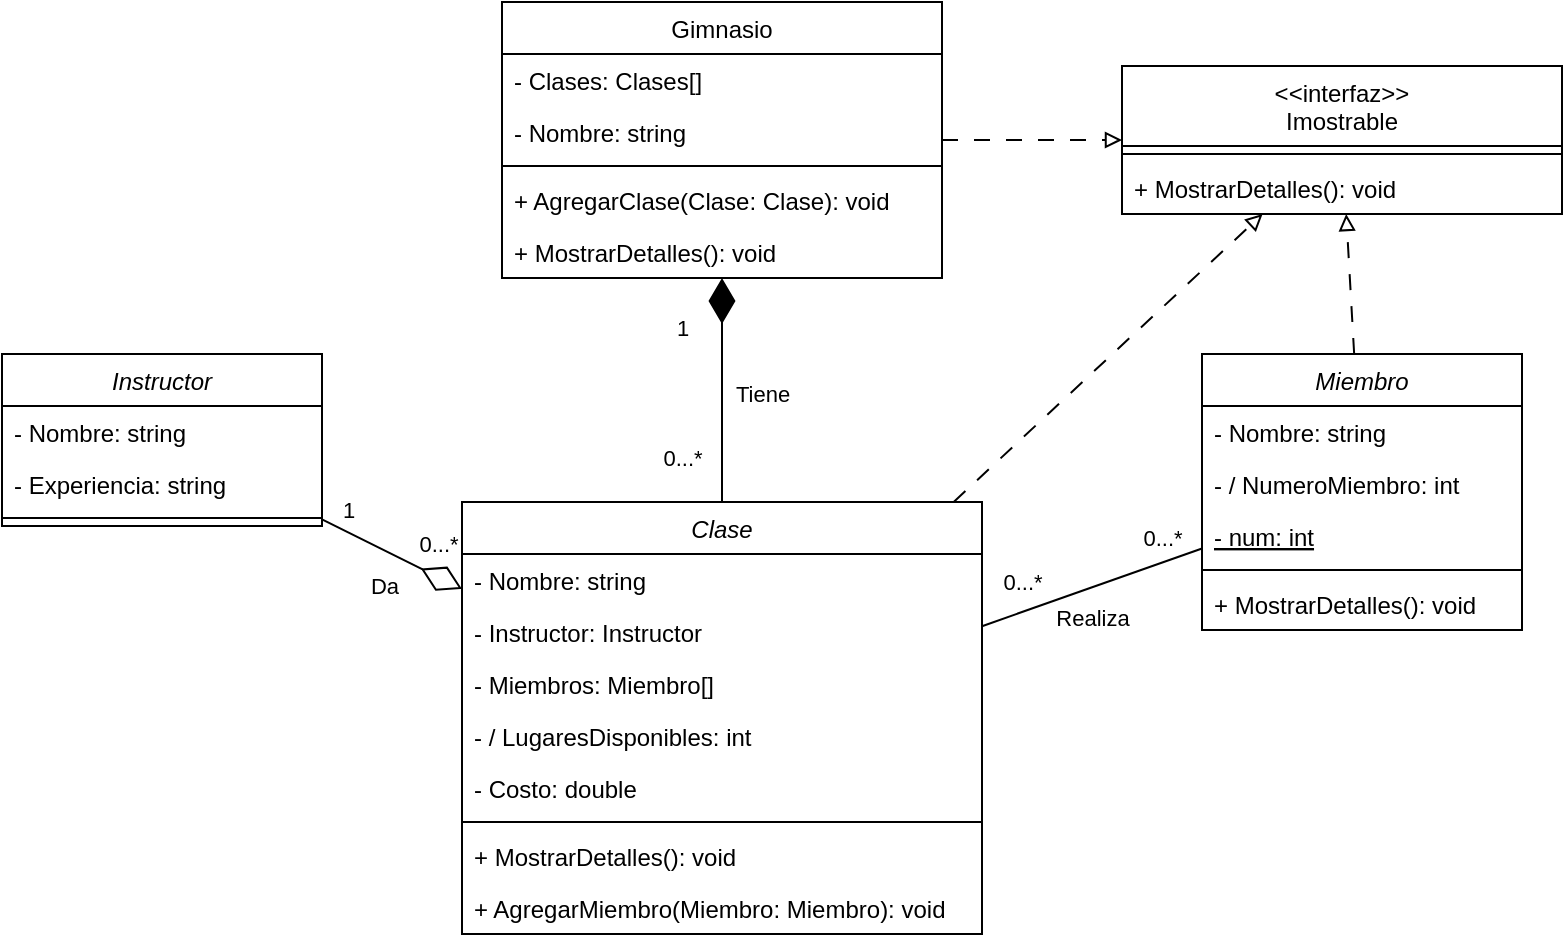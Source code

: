 <mxfile version="24.7.13">
  <diagram id="C5RBs43oDa-KdzZeNtuy" name="Page-1">
    <mxGraphModel dx="905" dy="468" grid="1" gridSize="10" guides="1" tooltips="1" connect="1" arrows="1" fold="1" page="1" pageScale="1" pageWidth="827" pageHeight="1169" math="0" shadow="0">
      <root>
        <mxCell id="WIyWlLk6GJQsqaUBKTNV-0" />
        <mxCell id="WIyWlLk6GJQsqaUBKTNV-1" parent="WIyWlLk6GJQsqaUBKTNV-0" />
        <mxCell id="zkfFHV4jXpPFQw0GAbJ--0" value="Clase" style="swimlane;fontStyle=2;align=center;verticalAlign=top;childLayout=stackLayout;horizontal=1;startSize=26;horizontalStack=0;resizeParent=1;resizeLast=0;collapsible=1;marginBottom=0;rounded=0;shadow=0;strokeWidth=1;" parent="WIyWlLk6GJQsqaUBKTNV-1" vertex="1">
          <mxGeometry x="250" y="360" width="260" height="216" as="geometry">
            <mxRectangle x="230" y="140" width="160" height="26" as="alternateBounds" />
          </mxGeometry>
        </mxCell>
        <mxCell id="zkfFHV4jXpPFQw0GAbJ--3" value="- Nombre: string" style="text;align=left;verticalAlign=top;spacingLeft=4;spacingRight=4;overflow=hidden;rotatable=0;points=[[0,0.5],[1,0.5]];portConstraint=eastwest;rounded=0;shadow=0;html=0;" parent="zkfFHV4jXpPFQw0GAbJ--0" vertex="1">
          <mxGeometry y="26" width="260" height="26" as="geometry" />
        </mxCell>
        <mxCell id="BxFDhUoJQ7JgTjfBiWyS-39" value="- Instructor: Instructor" style="text;align=left;verticalAlign=top;spacingLeft=4;spacingRight=4;overflow=hidden;rotatable=0;points=[[0,0.5],[1,0.5]];portConstraint=eastwest;rounded=0;shadow=0;html=0;" vertex="1" parent="zkfFHV4jXpPFQw0GAbJ--0">
          <mxGeometry y="52" width="260" height="26" as="geometry" />
        </mxCell>
        <mxCell id="BxFDhUoJQ7JgTjfBiWyS-36" value="- Miembros: Miembro[]" style="text;align=left;verticalAlign=top;spacingLeft=4;spacingRight=4;overflow=hidden;rotatable=0;points=[[0,0.5],[1,0.5]];portConstraint=eastwest;rounded=0;shadow=0;html=0;" vertex="1" parent="zkfFHV4jXpPFQw0GAbJ--0">
          <mxGeometry y="78" width="260" height="26" as="geometry" />
        </mxCell>
        <mxCell id="BxFDhUoJQ7JgTjfBiWyS-29" value="- / LugaresDisponibles: int" style="text;align=left;verticalAlign=top;spacingLeft=4;spacingRight=4;overflow=hidden;rotatable=0;points=[[0,0.5],[1,0.5]];portConstraint=eastwest;rounded=0;shadow=0;html=0;" vertex="1" parent="zkfFHV4jXpPFQw0GAbJ--0">
          <mxGeometry y="104" width="260" height="26" as="geometry" />
        </mxCell>
        <mxCell id="BxFDhUoJQ7JgTjfBiWyS-30" value="- Costo: double" style="text;align=left;verticalAlign=top;spacingLeft=4;spacingRight=4;overflow=hidden;rotatable=0;points=[[0,0.5],[1,0.5]];portConstraint=eastwest;rounded=0;shadow=0;html=0;" vertex="1" parent="zkfFHV4jXpPFQw0GAbJ--0">
          <mxGeometry y="130" width="260" height="26" as="geometry" />
        </mxCell>
        <mxCell id="zkfFHV4jXpPFQw0GAbJ--4" value="" style="line;html=1;strokeWidth=1;align=left;verticalAlign=middle;spacingTop=-1;spacingLeft=3;spacingRight=3;rotatable=0;labelPosition=right;points=[];portConstraint=eastwest;" parent="zkfFHV4jXpPFQw0GAbJ--0" vertex="1">
          <mxGeometry y="156" width="260" height="8" as="geometry" />
        </mxCell>
        <mxCell id="zkfFHV4jXpPFQw0GAbJ--5" value="+ MostrarDetalles(): void " style="text;align=left;verticalAlign=top;spacingLeft=4;spacingRight=4;overflow=hidden;rotatable=0;points=[[0,0.5],[1,0.5]];portConstraint=eastwest;" parent="zkfFHV4jXpPFQw0GAbJ--0" vertex="1">
          <mxGeometry y="164" width="260" height="26" as="geometry" />
        </mxCell>
        <mxCell id="BxFDhUoJQ7JgTjfBiWyS-37" value="+ AgregarMiembro(Miembro: Miembro): void" style="text;align=left;verticalAlign=top;spacingLeft=4;spacingRight=4;overflow=hidden;rotatable=0;points=[[0,0.5],[1,0.5]];portConstraint=eastwest;" vertex="1" parent="zkfFHV4jXpPFQw0GAbJ--0">
          <mxGeometry y="190" width="260" height="26" as="geometry" />
        </mxCell>
        <mxCell id="zkfFHV4jXpPFQw0GAbJ--17" value="Gimnasio" style="swimlane;fontStyle=0;align=center;verticalAlign=top;childLayout=stackLayout;horizontal=1;startSize=26;horizontalStack=0;resizeParent=1;resizeLast=0;collapsible=1;marginBottom=0;rounded=0;shadow=0;strokeWidth=1;" parent="WIyWlLk6GJQsqaUBKTNV-1" vertex="1">
          <mxGeometry x="270" y="110" width="220" height="138" as="geometry">
            <mxRectangle x="550" y="140" width="160" height="26" as="alternateBounds" />
          </mxGeometry>
        </mxCell>
        <mxCell id="zkfFHV4jXpPFQw0GAbJ--20" value="- Clases: Clases[]" style="text;align=left;verticalAlign=top;spacingLeft=4;spacingRight=4;overflow=hidden;rotatable=0;points=[[0,0.5],[1,0.5]];portConstraint=eastwest;rounded=0;shadow=0;html=0;" parent="zkfFHV4jXpPFQw0GAbJ--17" vertex="1">
          <mxGeometry y="26" width="220" height="26" as="geometry" />
        </mxCell>
        <mxCell id="BxFDhUoJQ7JgTjfBiWyS-33" value="- Nombre: string" style="text;align=left;verticalAlign=top;spacingLeft=4;spacingRight=4;overflow=hidden;rotatable=0;points=[[0,0.5],[1,0.5]];portConstraint=eastwest;rounded=0;shadow=0;html=0;" vertex="1" parent="zkfFHV4jXpPFQw0GAbJ--17">
          <mxGeometry y="52" width="220" height="26" as="geometry" />
        </mxCell>
        <mxCell id="zkfFHV4jXpPFQw0GAbJ--23" value="" style="line;html=1;strokeWidth=1;align=left;verticalAlign=middle;spacingTop=-1;spacingLeft=3;spacingRight=3;rotatable=0;labelPosition=right;points=[];portConstraint=eastwest;" parent="zkfFHV4jXpPFQw0GAbJ--17" vertex="1">
          <mxGeometry y="78" width="220" height="8" as="geometry" />
        </mxCell>
        <mxCell id="zkfFHV4jXpPFQw0GAbJ--24" value="+ AgregarClase(Clase: Clase): void" style="text;align=left;verticalAlign=top;spacingLeft=4;spacingRight=4;overflow=hidden;rotatable=0;points=[[0,0.5],[1,0.5]];portConstraint=eastwest;" parent="zkfFHV4jXpPFQw0GAbJ--17" vertex="1">
          <mxGeometry y="86" width="220" height="26" as="geometry" />
        </mxCell>
        <mxCell id="BxFDhUoJQ7JgTjfBiWyS-34" value="+ MostrarDetalles(): void" style="text;align=left;verticalAlign=top;spacingLeft=4;spacingRight=4;overflow=hidden;rotatable=0;points=[[0,0.5],[1,0.5]];portConstraint=eastwest;" vertex="1" parent="zkfFHV4jXpPFQw0GAbJ--17">
          <mxGeometry y="112" width="220" height="26" as="geometry" />
        </mxCell>
        <mxCell id="BxFDhUoJQ7JgTjfBiWyS-0" value="Miembro" style="swimlane;fontStyle=2;align=center;verticalAlign=top;childLayout=stackLayout;horizontal=1;startSize=26;horizontalStack=0;resizeParent=1;resizeLast=0;collapsible=1;marginBottom=0;rounded=0;shadow=0;strokeWidth=1;" vertex="1" parent="WIyWlLk6GJQsqaUBKTNV-1">
          <mxGeometry x="620" y="286" width="160" height="138" as="geometry">
            <mxRectangle x="230" y="140" width="160" height="26" as="alternateBounds" />
          </mxGeometry>
        </mxCell>
        <mxCell id="BxFDhUoJQ7JgTjfBiWyS-24" value="- Nombre: string" style="text;align=left;verticalAlign=top;spacingLeft=4;spacingRight=4;overflow=hidden;rotatable=0;points=[[0,0.5],[1,0.5]];portConstraint=eastwest;rounded=0;shadow=0;html=0;" vertex="1" parent="BxFDhUoJQ7JgTjfBiWyS-0">
          <mxGeometry y="26" width="160" height="26" as="geometry" />
        </mxCell>
        <mxCell id="BxFDhUoJQ7JgTjfBiWyS-25" value="- / NumeroMiembro: int" style="text;align=left;verticalAlign=top;spacingLeft=4;spacingRight=4;overflow=hidden;rotatable=0;points=[[0,0.5],[1,0.5]];portConstraint=eastwest;rounded=0;shadow=0;html=0;" vertex="1" parent="BxFDhUoJQ7JgTjfBiWyS-0">
          <mxGeometry y="52" width="160" height="26" as="geometry" />
        </mxCell>
        <mxCell id="BxFDhUoJQ7JgTjfBiWyS-40" value="- num: int" style="text;align=left;verticalAlign=top;spacingLeft=4;spacingRight=4;overflow=hidden;rotatable=0;points=[[0,0.5],[1,0.5]];portConstraint=eastwest;rounded=0;shadow=0;html=0;fontStyle=4" vertex="1" parent="BxFDhUoJQ7JgTjfBiWyS-0">
          <mxGeometry y="78" width="160" height="26" as="geometry" />
        </mxCell>
        <mxCell id="BxFDhUoJQ7JgTjfBiWyS-4" value="" style="line;html=1;strokeWidth=1;align=left;verticalAlign=middle;spacingTop=-1;spacingLeft=3;spacingRight=3;rotatable=0;labelPosition=right;points=[];portConstraint=eastwest;" vertex="1" parent="BxFDhUoJQ7JgTjfBiWyS-0">
          <mxGeometry y="104" width="160" height="8" as="geometry" />
        </mxCell>
        <mxCell id="BxFDhUoJQ7JgTjfBiWyS-35" value="+ MostrarDetalles(): void" style="text;align=left;verticalAlign=top;spacingLeft=4;spacingRight=4;overflow=hidden;rotatable=0;points=[[0,0.5],[1,0.5]];portConstraint=eastwest;rounded=0;shadow=0;html=0;" vertex="1" parent="BxFDhUoJQ7JgTjfBiWyS-0">
          <mxGeometry y="112" width="160" height="26" as="geometry" />
        </mxCell>
        <mxCell id="BxFDhUoJQ7JgTjfBiWyS-6" value="Instructor" style="swimlane;fontStyle=2;align=center;verticalAlign=top;childLayout=stackLayout;horizontal=1;startSize=26;horizontalStack=0;resizeParent=1;resizeLast=0;collapsible=1;marginBottom=0;rounded=0;shadow=0;strokeWidth=1;" vertex="1" parent="WIyWlLk6GJQsqaUBKTNV-1">
          <mxGeometry x="20" y="286" width="160" height="86" as="geometry">
            <mxRectangle x="230" y="140" width="160" height="26" as="alternateBounds" />
          </mxGeometry>
        </mxCell>
        <mxCell id="zkfFHV4jXpPFQw0GAbJ--1" value="- Nombre: string" style="text;align=left;verticalAlign=top;spacingLeft=4;spacingRight=4;overflow=hidden;rotatable=0;points=[[0,0.5],[1,0.5]];portConstraint=eastwest;" parent="BxFDhUoJQ7JgTjfBiWyS-6" vertex="1">
          <mxGeometry y="26" width="160" height="26" as="geometry" />
        </mxCell>
        <mxCell id="BxFDhUoJQ7JgTjfBiWyS-26" value="- Experiencia: string" style="text;align=left;verticalAlign=top;spacingLeft=4;spacingRight=4;overflow=hidden;rotatable=0;points=[[0,0.5],[1,0.5]];portConstraint=eastwest;" vertex="1" parent="BxFDhUoJQ7JgTjfBiWyS-6">
          <mxGeometry y="52" width="160" height="26" as="geometry" />
        </mxCell>
        <mxCell id="BxFDhUoJQ7JgTjfBiWyS-10" value="" style="line;html=1;strokeWidth=1;align=left;verticalAlign=middle;spacingTop=-1;spacingLeft=3;spacingRight=3;rotatable=0;labelPosition=right;points=[];portConstraint=eastwest;" vertex="1" parent="BxFDhUoJQ7JgTjfBiWyS-6">
          <mxGeometry y="78" width="160" height="8" as="geometry" />
        </mxCell>
        <mxCell id="BxFDhUoJQ7JgTjfBiWyS-12" value="" style="endArrow=none;html=1;rounded=0;" edge="1" parent="WIyWlLk6GJQsqaUBKTNV-1" source="zkfFHV4jXpPFQw0GAbJ--0" target="BxFDhUoJQ7JgTjfBiWyS-0">
          <mxGeometry width="50" height="50" relative="1" as="geometry">
            <mxPoint x="540" y="350" as="sourcePoint" />
            <mxPoint x="590" y="300" as="targetPoint" />
          </mxGeometry>
        </mxCell>
        <mxCell id="BxFDhUoJQ7JgTjfBiWyS-16" value="Realiza" style="edgeLabel;html=1;align=center;verticalAlign=middle;resizable=0;points=[];" vertex="1" connectable="0" parent="BxFDhUoJQ7JgTjfBiWyS-12">
          <mxGeometry x="0.058" y="-2" relative="1" as="geometry">
            <mxPoint x="-4" y="14" as="offset" />
          </mxGeometry>
        </mxCell>
        <mxCell id="BxFDhUoJQ7JgTjfBiWyS-20" value="0...*" style="edgeLabel;html=1;align=center;verticalAlign=middle;resizable=0;points=[];" vertex="1" connectable="0" parent="BxFDhUoJQ7JgTjfBiWyS-12">
          <mxGeometry x="0.646" y="1" relative="1" as="geometry">
            <mxPoint y="-11" as="offset" />
          </mxGeometry>
        </mxCell>
        <mxCell id="BxFDhUoJQ7JgTjfBiWyS-21" value="0...*" style="edgeLabel;html=1;align=center;verticalAlign=middle;resizable=0;points=[];" vertex="1" connectable="0" parent="BxFDhUoJQ7JgTjfBiWyS-12">
          <mxGeometry x="-0.655" y="-2" relative="1" as="geometry">
            <mxPoint y="-18" as="offset" />
          </mxGeometry>
        </mxCell>
        <mxCell id="BxFDhUoJQ7JgTjfBiWyS-13" value="" style="endArrow=diamondThin;html=1;rounded=0;endFill=0;endSize=20;" edge="1" parent="WIyWlLk6GJQsqaUBKTNV-1" source="BxFDhUoJQ7JgTjfBiWyS-6" target="zkfFHV4jXpPFQw0GAbJ--0">
          <mxGeometry width="50" height="50" relative="1" as="geometry">
            <mxPoint x="540" y="350" as="sourcePoint" />
            <mxPoint x="590" y="300" as="targetPoint" />
          </mxGeometry>
        </mxCell>
        <mxCell id="BxFDhUoJQ7JgTjfBiWyS-17" value="Da" style="edgeLabel;html=1;align=center;verticalAlign=middle;resizable=0;points=[];" vertex="1" connectable="0" parent="BxFDhUoJQ7JgTjfBiWyS-13">
          <mxGeometry x="-0.133" y="1" relative="1" as="geometry">
            <mxPoint y="19" as="offset" />
          </mxGeometry>
        </mxCell>
        <mxCell id="BxFDhUoJQ7JgTjfBiWyS-22" value="1" style="edgeLabel;html=1;align=center;verticalAlign=middle;resizable=0;points=[];" vertex="1" connectable="0" parent="BxFDhUoJQ7JgTjfBiWyS-13">
          <mxGeometry x="-0.67" y="2" relative="1" as="geometry">
            <mxPoint y="-9" as="offset" />
          </mxGeometry>
        </mxCell>
        <mxCell id="BxFDhUoJQ7JgTjfBiWyS-23" value="0...*" style="edgeLabel;html=1;align=center;verticalAlign=middle;resizable=0;points=[];" vertex="1" connectable="0" parent="BxFDhUoJQ7JgTjfBiWyS-13">
          <mxGeometry x="0.649" y="1" relative="1" as="geometry">
            <mxPoint y="-16" as="offset" />
          </mxGeometry>
        </mxCell>
        <mxCell id="BxFDhUoJQ7JgTjfBiWyS-14" value="" style="endArrow=diamondThin;html=1;rounded=0;endFill=1;endSize=20;" edge="1" parent="WIyWlLk6GJQsqaUBKTNV-1" source="zkfFHV4jXpPFQw0GAbJ--0" target="zkfFHV4jXpPFQw0GAbJ--17">
          <mxGeometry width="50" height="50" relative="1" as="geometry">
            <mxPoint x="440" y="350" as="sourcePoint" />
            <mxPoint x="490" y="300" as="targetPoint" />
          </mxGeometry>
        </mxCell>
        <mxCell id="BxFDhUoJQ7JgTjfBiWyS-15" value="Tiene" style="edgeLabel;html=1;align=center;verticalAlign=middle;resizable=0;points=[];" vertex="1" connectable="0" parent="BxFDhUoJQ7JgTjfBiWyS-14">
          <mxGeometry x="0.103" y="1" relative="1" as="geometry">
            <mxPoint x="21" y="8" as="offset" />
          </mxGeometry>
        </mxCell>
        <mxCell id="BxFDhUoJQ7JgTjfBiWyS-18" value="0...*" style="edgeLabel;html=1;align=center;verticalAlign=middle;resizable=0;points=[];" vertex="1" connectable="0" parent="BxFDhUoJQ7JgTjfBiWyS-14">
          <mxGeometry x="-0.604" y="3" relative="1" as="geometry">
            <mxPoint x="-17" as="offset" />
          </mxGeometry>
        </mxCell>
        <mxCell id="BxFDhUoJQ7JgTjfBiWyS-19" value="1" style="edgeLabel;html=1;align=center;verticalAlign=middle;resizable=0;points=[];" vertex="1" connectable="0" parent="BxFDhUoJQ7JgTjfBiWyS-14">
          <mxGeometry x="0.551" y="-1" relative="1" as="geometry">
            <mxPoint x="-21" as="offset" />
          </mxGeometry>
        </mxCell>
        <mxCell id="BxFDhUoJQ7JgTjfBiWyS-47" value="&lt;&lt;interfaz&gt;&gt;&#xa;Imostrable" style="swimlane;fontStyle=0;align=center;verticalAlign=top;childLayout=stackLayout;horizontal=1;startSize=40;horizontalStack=0;resizeParent=1;resizeLast=0;collapsible=1;marginBottom=0;rounded=0;shadow=0;strokeWidth=1;" vertex="1" parent="WIyWlLk6GJQsqaUBKTNV-1">
          <mxGeometry x="580" y="142" width="220" height="74" as="geometry">
            <mxRectangle x="550" y="140" width="160" height="26" as="alternateBounds" />
          </mxGeometry>
        </mxCell>
        <mxCell id="BxFDhUoJQ7JgTjfBiWyS-50" value="" style="line;html=1;strokeWidth=1;align=left;verticalAlign=middle;spacingTop=-1;spacingLeft=3;spacingRight=3;rotatable=0;labelPosition=right;points=[];portConstraint=eastwest;" vertex="1" parent="BxFDhUoJQ7JgTjfBiWyS-47">
          <mxGeometry y="40" width="220" height="8" as="geometry" />
        </mxCell>
        <mxCell id="BxFDhUoJQ7JgTjfBiWyS-52" value="+ MostrarDetalles(): void" style="text;align=left;verticalAlign=top;spacingLeft=4;spacingRight=4;overflow=hidden;rotatable=0;points=[[0,0.5],[1,0.5]];portConstraint=eastwest;" vertex="1" parent="BxFDhUoJQ7JgTjfBiWyS-47">
          <mxGeometry y="48" width="220" height="26" as="geometry" />
        </mxCell>
        <mxCell id="BxFDhUoJQ7JgTjfBiWyS-53" value="" style="endArrow=block;html=1;rounded=0;startArrow=none;startFill=0;dashed=1;dashPattern=8 8;endFill=0;" edge="1" parent="WIyWlLk6GJQsqaUBKTNV-1" source="zkfFHV4jXpPFQw0GAbJ--17" target="BxFDhUoJQ7JgTjfBiWyS-47">
          <mxGeometry width="50" height="50" relative="1" as="geometry">
            <mxPoint x="430" y="210" as="sourcePoint" />
            <mxPoint x="480" y="160" as="targetPoint" />
          </mxGeometry>
        </mxCell>
        <mxCell id="BxFDhUoJQ7JgTjfBiWyS-54" value="" style="endArrow=block;html=1;rounded=0;dashed=1;dashPattern=8 8;endFill=0;" edge="1" parent="WIyWlLk6GJQsqaUBKTNV-1" source="zkfFHV4jXpPFQw0GAbJ--0" target="BxFDhUoJQ7JgTjfBiWyS-47">
          <mxGeometry width="50" height="50" relative="1" as="geometry">
            <mxPoint x="500" y="270" as="sourcePoint" />
            <mxPoint x="550" y="220" as="targetPoint" />
          </mxGeometry>
        </mxCell>
        <mxCell id="BxFDhUoJQ7JgTjfBiWyS-55" value="" style="endArrow=block;html=1;rounded=0;dashed=1;dashPattern=8 8;endFill=0;" edge="1" parent="WIyWlLk6GJQsqaUBKTNV-1" source="BxFDhUoJQ7JgTjfBiWyS-0" target="BxFDhUoJQ7JgTjfBiWyS-47">
          <mxGeometry width="50" height="50" relative="1" as="geometry">
            <mxPoint x="560" y="280" as="sourcePoint" />
            <mxPoint x="610" y="230" as="targetPoint" />
          </mxGeometry>
        </mxCell>
      </root>
    </mxGraphModel>
  </diagram>
</mxfile>
